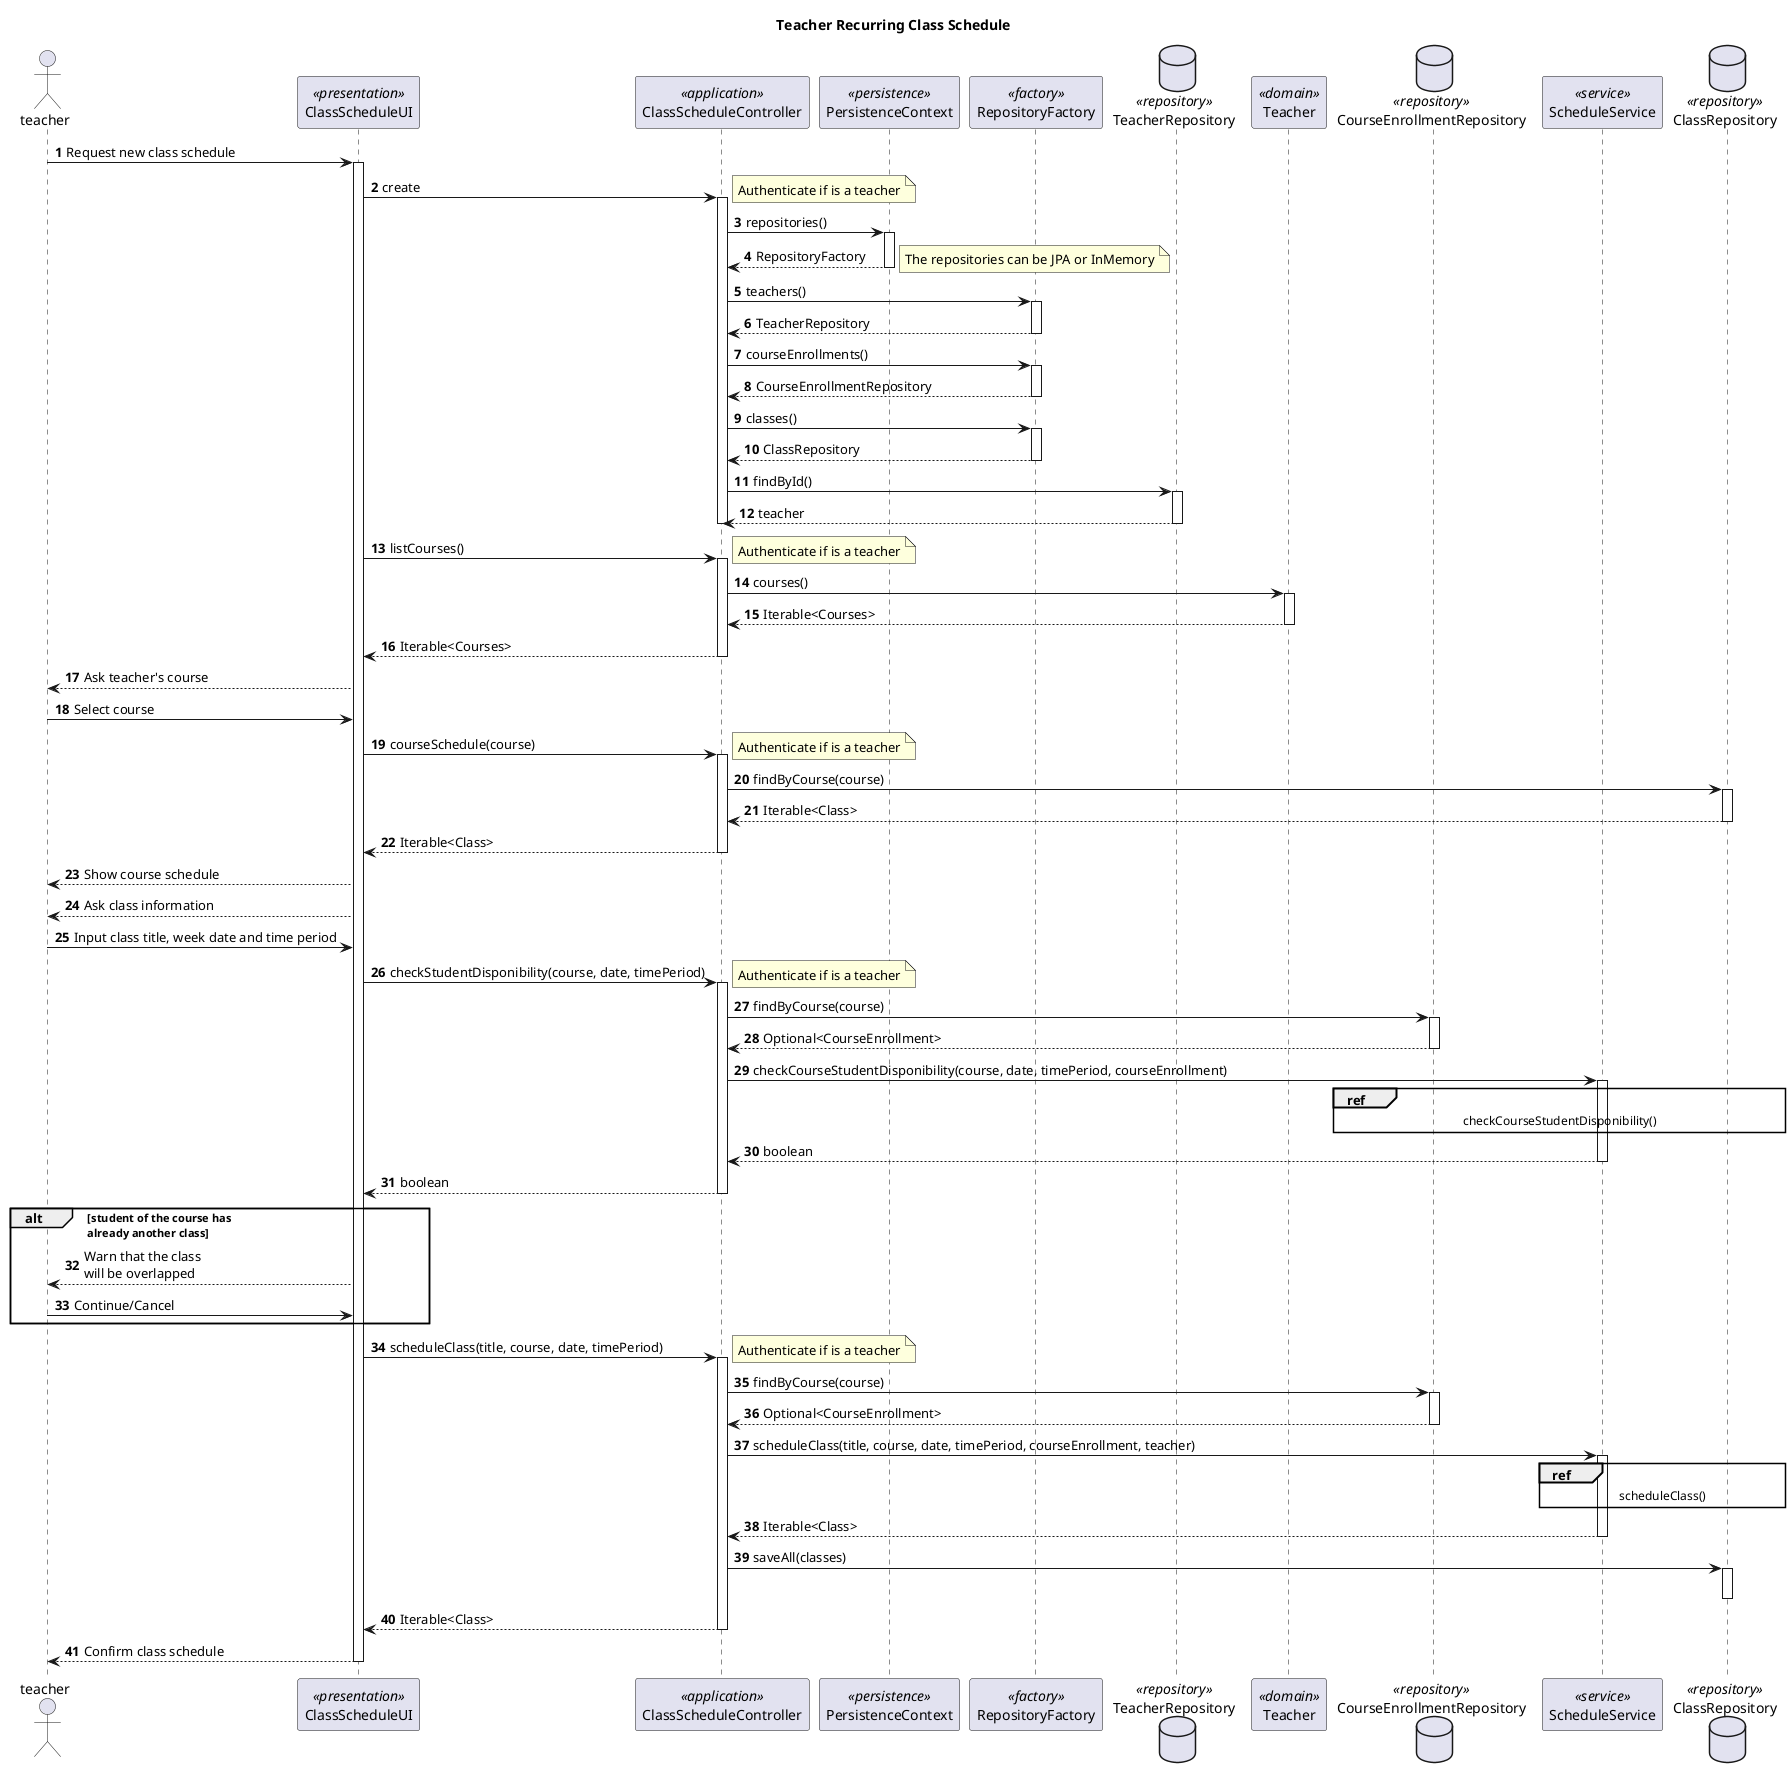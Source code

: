 @startuml
'https://plantuml.com/sequence-diagram
title Teacher Recurring Class Schedule
autonumber

actor teacher
participant ClassScheduleUI as UI <<presentation>>
participant ClassScheduleController as Controller <<application>>
participant PersistenceContext as Context <<persistence>>
participant RepositoryFactory <<factory>>

database TeacherRepository <<repository>>
participant Teacher <<domain>>

database CourseEnrollmentRepository <<repository>>
participant ScheduleService as Service <<service>>

database ClassRepository <<repository>>

teacher -> UI: Request new class schedule
activate UI
UI -> Controller : create
activate Controller
note right : Authenticate if is a teacher
Controller -> Context : repositories()
activate Context
Context --> Controller : RepositoryFactory
note right : The repositories can be JPA or InMemory
deactivate Context
Controller -> RepositoryFactory : teachers()
activate RepositoryFactory
RepositoryFactory --> Controller : TeacherRepository
deactivate RepositoryFactory
Controller -> RepositoryFactory : courseEnrollments()
activate RepositoryFactory
RepositoryFactory --> Controller : CourseEnrollmentRepository
deactivate RepositoryFactory
Controller -> RepositoryFactory : classes()
activate RepositoryFactory
RepositoryFactory --> Controller : ClassRepository
deactivate RepositoryFactory
Controller -> TeacherRepository : findById()
activate TeacherRepository
TeacherRepository --> Controller : teacher
deactivate TeacherRepository

'Controller -> ClassBuilder : create
'activate ClassBuilder
'deactivate ClassBuilder

deactivate Controller
UI -> Controller : listCourses()
activate Controller
note right : Authenticate if is a teacher
Controller -> Teacher : courses()
activate Teacher
Teacher --> Controller : Iterable<Courses>
deactivate Teacher
Controller --> UI : Iterable<Courses>
deactivate Controller
UI --> teacher : Ask teacher's course
teacher -> UI : Select course

UI -> Controller : courseSchedule(course)
activate Controller
note right : Authenticate if is a teacher
Controller -> ClassRepository : findByCourse(course)
activate ClassRepository
ClassRepository --> Controller : Iterable<Class>
deactivate ClassRepository
Controller --> UI : Iterable<Class>
deactivate Controller

UI --> teacher : Show course schedule
UI --> teacher : Ask class information
teacher -> UI: Input class title, week date and time period

UI -> Controller : checkStudentDisponibility(course, date, timePeriod)
activate Controller
note right : Authenticate if is a teacher
Controller -> CourseEnrollmentRepository : findByCourse(course)
activate CourseEnrollmentRepository
CourseEnrollmentRepository --> Controller : Optional<CourseEnrollment>
deactivate CourseEnrollmentRepository
Controller -> Service : checkCourseStudentDisponibility(course, date, timePeriod, courseEnrollment)
activate Service
ref over CourseEnrollmentRepository, Service, ClassRepository [[us_1010_SD_ScheduleService_stdDisp.puml]] : checkCourseStudentDisponibility()
Service --> Controller : boolean
deactivate Service
Controller --> UI : boolean
deactivate Controller

alt student of the course has\nalready another class
UI --> teacher: Warn that the class\nwill be overlapped
teacher -> UI: Continue/Cancel
end alt

UI -> Controller : scheduleClass(title, course, date, timePeriod)
activate Controller
note right : Authenticate if is a teacher
Controller -> CourseEnrollmentRepository : findByCourse(course)
activate CourseEnrollmentRepository
CourseEnrollmentRepository --> Controller : Optional<CourseEnrollment>
deactivate CourseEnrollmentRepository
Controller -> Service : scheduleClass(title, course, date, timePeriod, courseEnrollment, teacher)
activate Service
ref over Service, ClassRepository [[us_1010_SD_ScheduleService_schedule.puml]] : scheduleClass()
Service --> Controller : Iterable<Class>
deactivate Service
Controller -> ClassRepository : saveAll(classes)
activate ClassRepository
deactivate ClassRepository
Controller --> UI : Iterable<Class>


deactivate Controller

UI --> teacher: Confirm class schedule
deactivate UI

@enduml